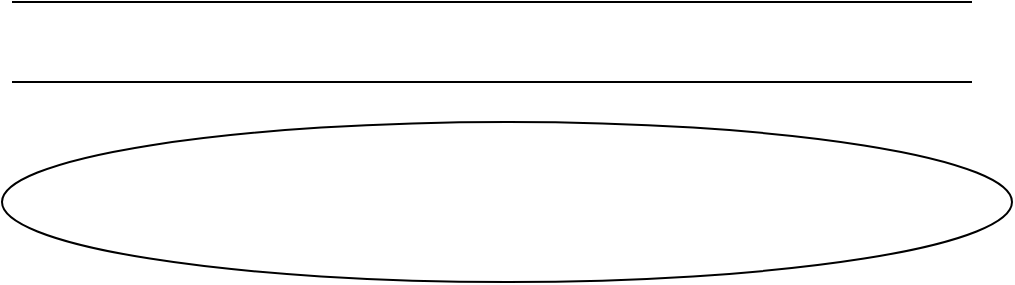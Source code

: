 <mxfile version="14.8.2" type="github">
  <diagram id="aUEwgWSUnMx6gjoFMZ-2" name="Page-1">
    <mxGraphModel dx="957" dy="769" grid="1" gridSize="10" guides="1" tooltips="1" connect="1" arrows="1" fold="1" page="1" pageScale="1" pageWidth="850" pageHeight="1100" math="0" shadow="0">
      <root>
        <mxCell id="0" />
        <mxCell id="1" parent="0" />
        <mxCell id="q8x_GxHyqPgqStEDYu0S-1" value="" style="endArrow=none;html=1;" parent="1" edge="1">
          <mxGeometry width="50" height="50" relative="1" as="geometry">
            <mxPoint x="200" y="80" as="sourcePoint" />
            <mxPoint x="680" y="80" as="targetPoint" />
          </mxGeometry>
        </mxCell>
        <mxCell id="q8x_GxHyqPgqStEDYu0S-2" value="" style="endArrow=none;html=1;" parent="1" edge="1">
          <mxGeometry width="50" height="50" relative="1" as="geometry">
            <mxPoint x="200" y="120" as="sourcePoint" />
            <mxPoint x="680" y="120" as="targetPoint" />
          </mxGeometry>
        </mxCell>
        <mxCell id="uYH_a5ywyoByY7UAgir8-2" value="" style="ellipse;whiteSpace=wrap;html=1;" vertex="1" parent="1">
          <mxGeometry x="195" y="140" width="505" height="80" as="geometry" />
        </mxCell>
      </root>
    </mxGraphModel>
  </diagram>
</mxfile>

